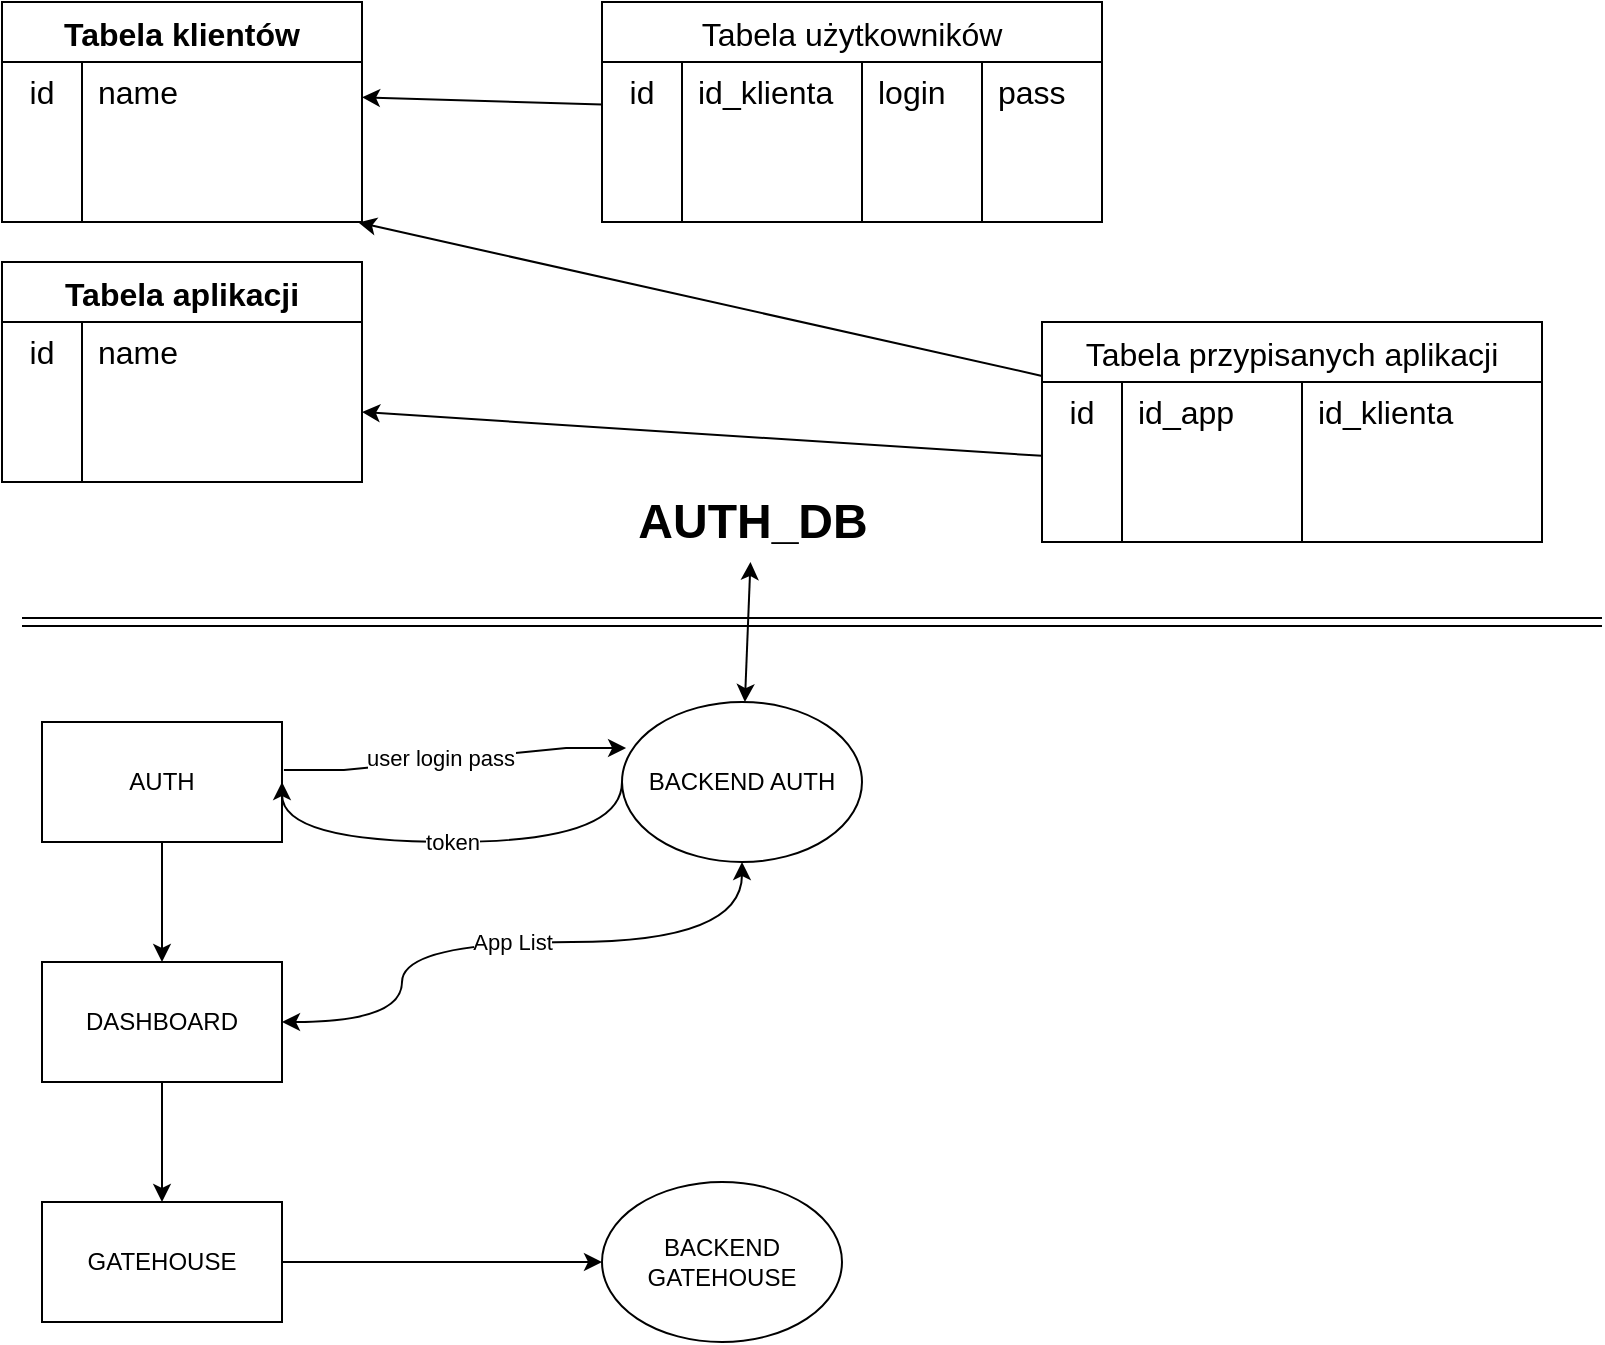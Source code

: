 <mxfile version="21.1.0" type="github">
  <diagram name="Page-1" id="qugs_PAlrlFq8GoBZHkX">
    <mxGraphModel dx="1434" dy="822" grid="1" gridSize="10" guides="1" tooltips="1" connect="1" arrows="1" fold="1" page="1" pageScale="1" pageWidth="850" pageHeight="1100" math="0" shadow="0">
      <root>
        <mxCell id="0" />
        <mxCell id="1" parent="0" />
        <mxCell id="n9DTRBqBsJCt2WNCa0rp-14" value="Tabela klientów" style="shape=table;startSize=30;container=1;collapsible=0;childLayout=tableLayout;fixedRows=1;rowLines=0;fontStyle=1;strokeColor=default;fontSize=16;" vertex="1" parent="1">
          <mxGeometry x="10" y="10" width="180" height="110" as="geometry" />
        </mxCell>
        <mxCell id="n9DTRBqBsJCt2WNCa0rp-15" value="" style="shape=tableRow;horizontal=0;startSize=0;swimlaneHead=0;swimlaneBody=0;top=0;left=0;bottom=0;right=0;collapsible=0;dropTarget=0;fillColor=none;points=[[0,0.5],[1,0.5]];portConstraint=eastwest;strokeColor=inherit;fontSize=16;" vertex="1" parent="n9DTRBqBsJCt2WNCa0rp-14">
          <mxGeometry y="30" width="180" height="30" as="geometry" />
        </mxCell>
        <mxCell id="n9DTRBqBsJCt2WNCa0rp-16" value="id" style="shape=partialRectangle;html=1;whiteSpace=wrap;connectable=0;fillColor=none;top=0;left=0;bottom=0;right=0;overflow=hidden;pointerEvents=1;strokeColor=inherit;fontSize=16;" vertex="1" parent="n9DTRBqBsJCt2WNCa0rp-15">
          <mxGeometry width="40" height="30" as="geometry">
            <mxRectangle width="40" height="30" as="alternateBounds" />
          </mxGeometry>
        </mxCell>
        <mxCell id="n9DTRBqBsJCt2WNCa0rp-17" value="name" style="shape=partialRectangle;html=1;whiteSpace=wrap;connectable=0;fillColor=none;top=0;left=0;bottom=0;right=0;align=left;spacingLeft=6;overflow=hidden;strokeColor=inherit;fontSize=16;" vertex="1" parent="n9DTRBqBsJCt2WNCa0rp-15">
          <mxGeometry x="40" width="140" height="30" as="geometry">
            <mxRectangle width="140" height="30" as="alternateBounds" />
          </mxGeometry>
        </mxCell>
        <mxCell id="n9DTRBqBsJCt2WNCa0rp-18" value="" style="shape=tableRow;horizontal=0;startSize=0;swimlaneHead=0;swimlaneBody=0;top=0;left=0;bottom=0;right=0;collapsible=0;dropTarget=0;fillColor=none;points=[[0,0.5],[1,0.5]];portConstraint=eastwest;strokeColor=inherit;fontSize=16;" vertex="1" parent="n9DTRBqBsJCt2WNCa0rp-14">
          <mxGeometry y="60" width="180" height="30" as="geometry" />
        </mxCell>
        <mxCell id="n9DTRBqBsJCt2WNCa0rp-19" value="" style="shape=partialRectangle;html=1;whiteSpace=wrap;connectable=0;fillColor=none;top=0;left=0;bottom=0;right=0;overflow=hidden;strokeColor=inherit;fontSize=16;" vertex="1" parent="n9DTRBqBsJCt2WNCa0rp-18">
          <mxGeometry width="40" height="30" as="geometry">
            <mxRectangle width="40" height="30" as="alternateBounds" />
          </mxGeometry>
        </mxCell>
        <mxCell id="n9DTRBqBsJCt2WNCa0rp-20" value="" style="shape=partialRectangle;html=1;whiteSpace=wrap;connectable=0;fillColor=none;top=0;left=0;bottom=0;right=0;align=left;spacingLeft=6;overflow=hidden;strokeColor=inherit;fontSize=16;" vertex="1" parent="n9DTRBqBsJCt2WNCa0rp-18">
          <mxGeometry x="40" width="140" height="30" as="geometry">
            <mxRectangle width="140" height="30" as="alternateBounds" />
          </mxGeometry>
        </mxCell>
        <mxCell id="n9DTRBqBsJCt2WNCa0rp-21" value="" style="shape=tableRow;horizontal=0;startSize=0;swimlaneHead=0;swimlaneBody=0;top=0;left=0;bottom=0;right=0;collapsible=0;dropTarget=0;fillColor=none;points=[[0,0.5],[1,0.5]];portConstraint=eastwest;strokeColor=inherit;fontSize=16;" vertex="1" parent="n9DTRBqBsJCt2WNCa0rp-14">
          <mxGeometry y="90" width="180" height="20" as="geometry" />
        </mxCell>
        <mxCell id="n9DTRBqBsJCt2WNCa0rp-22" value="" style="shape=partialRectangle;html=1;whiteSpace=wrap;connectable=0;fillColor=none;top=0;left=0;bottom=0;right=0;overflow=hidden;strokeColor=inherit;fontSize=16;" vertex="1" parent="n9DTRBqBsJCt2WNCa0rp-21">
          <mxGeometry width="40" height="20" as="geometry">
            <mxRectangle width="40" height="20" as="alternateBounds" />
          </mxGeometry>
        </mxCell>
        <mxCell id="n9DTRBqBsJCt2WNCa0rp-23" value="" style="shape=partialRectangle;html=1;whiteSpace=wrap;connectable=0;fillColor=none;top=0;left=0;bottom=0;right=0;align=left;spacingLeft=6;overflow=hidden;strokeColor=inherit;fontSize=16;" vertex="1" parent="n9DTRBqBsJCt2WNCa0rp-21">
          <mxGeometry x="40" width="140" height="20" as="geometry">
            <mxRectangle width="140" height="20" as="alternateBounds" />
          </mxGeometry>
        </mxCell>
        <mxCell id="n9DTRBqBsJCt2WNCa0rp-57" style="edgeStyle=none;rounded=0;orthogonalLoop=1;jettySize=auto;html=1;" edge="1" parent="1" source="n9DTRBqBsJCt2WNCa0rp-37" target="n9DTRBqBsJCt2WNCa0rp-15">
          <mxGeometry relative="1" as="geometry" />
        </mxCell>
        <mxCell id="n9DTRBqBsJCt2WNCa0rp-37" value="Tabela użytkowników" style="shape=table;startSize=30;container=1;collapsible=0;childLayout=tableLayout;fixedRows=1;rowLines=0;fontStyle=0;strokeColor=default;fontSize=16;" vertex="1" parent="1">
          <mxGeometry x="310" y="10" width="250" height="110" as="geometry" />
        </mxCell>
        <mxCell id="n9DTRBqBsJCt2WNCa0rp-38" value="" style="shape=tableRow;horizontal=0;startSize=0;swimlaneHead=0;swimlaneBody=0;top=0;left=0;bottom=0;right=0;collapsible=0;dropTarget=0;fillColor=none;points=[[0,0.5],[1,0.5]];portConstraint=eastwest;strokeColor=inherit;fontSize=16;" vertex="1" parent="n9DTRBqBsJCt2WNCa0rp-37">
          <mxGeometry y="30" width="250" height="30" as="geometry" />
        </mxCell>
        <mxCell id="n9DTRBqBsJCt2WNCa0rp-39" value="id" style="shape=partialRectangle;html=1;whiteSpace=wrap;connectable=0;fillColor=none;top=0;left=0;bottom=0;right=0;overflow=hidden;pointerEvents=1;strokeColor=inherit;fontSize=16;" vertex="1" parent="n9DTRBqBsJCt2WNCa0rp-38">
          <mxGeometry width="40" height="30" as="geometry">
            <mxRectangle width="40" height="30" as="alternateBounds" />
          </mxGeometry>
        </mxCell>
        <mxCell id="n9DTRBqBsJCt2WNCa0rp-47" value="id_klienta" style="shape=partialRectangle;html=1;whiteSpace=wrap;connectable=0;fillColor=none;top=0;left=0;bottom=0;right=0;align=left;spacingLeft=6;overflow=hidden;strokeColor=inherit;fontSize=16;" vertex="1" parent="n9DTRBqBsJCt2WNCa0rp-38">
          <mxGeometry x="40" width="90" height="30" as="geometry">
            <mxRectangle width="90" height="30" as="alternateBounds" />
          </mxGeometry>
        </mxCell>
        <mxCell id="n9DTRBqBsJCt2WNCa0rp-40" value="login" style="shape=partialRectangle;html=1;whiteSpace=wrap;connectable=0;fillColor=none;top=0;left=0;bottom=0;right=0;align=left;spacingLeft=6;overflow=hidden;strokeColor=inherit;fontSize=16;" vertex="1" parent="n9DTRBqBsJCt2WNCa0rp-38">
          <mxGeometry x="130" width="60" height="30" as="geometry">
            <mxRectangle width="60" height="30" as="alternateBounds" />
          </mxGeometry>
        </mxCell>
        <mxCell id="n9DTRBqBsJCt2WNCa0rp-50" value="pass" style="shape=partialRectangle;html=1;whiteSpace=wrap;connectable=0;fillColor=none;top=0;left=0;bottom=0;right=0;align=left;spacingLeft=6;overflow=hidden;strokeColor=inherit;fontSize=16;" vertex="1" parent="n9DTRBqBsJCt2WNCa0rp-38">
          <mxGeometry x="190" width="60" height="30" as="geometry">
            <mxRectangle width="60" height="30" as="alternateBounds" />
          </mxGeometry>
        </mxCell>
        <mxCell id="n9DTRBqBsJCt2WNCa0rp-41" value="" style="shape=tableRow;horizontal=0;startSize=0;swimlaneHead=0;swimlaneBody=0;top=0;left=0;bottom=0;right=0;collapsible=0;dropTarget=0;fillColor=none;points=[[0,0.5],[1,0.5]];portConstraint=eastwest;strokeColor=inherit;fontSize=16;" vertex="1" parent="n9DTRBqBsJCt2WNCa0rp-37">
          <mxGeometry y="60" width="250" height="30" as="geometry" />
        </mxCell>
        <mxCell id="n9DTRBqBsJCt2WNCa0rp-42" value="" style="shape=partialRectangle;html=1;whiteSpace=wrap;connectable=0;fillColor=none;top=0;left=0;bottom=0;right=0;overflow=hidden;strokeColor=inherit;fontSize=16;" vertex="1" parent="n9DTRBqBsJCt2WNCa0rp-41">
          <mxGeometry width="40" height="30" as="geometry">
            <mxRectangle width="40" height="30" as="alternateBounds" />
          </mxGeometry>
        </mxCell>
        <mxCell id="n9DTRBqBsJCt2WNCa0rp-48" style="shape=partialRectangle;html=1;whiteSpace=wrap;connectable=0;fillColor=none;top=0;left=0;bottom=0;right=0;align=left;spacingLeft=6;overflow=hidden;strokeColor=inherit;fontSize=16;" vertex="1" parent="n9DTRBqBsJCt2WNCa0rp-41">
          <mxGeometry x="40" width="90" height="30" as="geometry">
            <mxRectangle width="90" height="30" as="alternateBounds" />
          </mxGeometry>
        </mxCell>
        <mxCell id="n9DTRBqBsJCt2WNCa0rp-43" value="" style="shape=partialRectangle;html=1;whiteSpace=wrap;connectable=0;fillColor=none;top=0;left=0;bottom=0;right=0;align=left;spacingLeft=6;overflow=hidden;strokeColor=inherit;fontSize=16;" vertex="1" parent="n9DTRBqBsJCt2WNCa0rp-41">
          <mxGeometry x="130" width="60" height="30" as="geometry">
            <mxRectangle width="60" height="30" as="alternateBounds" />
          </mxGeometry>
        </mxCell>
        <mxCell id="n9DTRBqBsJCt2WNCa0rp-51" style="shape=partialRectangle;html=1;whiteSpace=wrap;connectable=0;fillColor=none;top=0;left=0;bottom=0;right=0;align=left;spacingLeft=6;overflow=hidden;strokeColor=inherit;fontSize=16;" vertex="1" parent="n9DTRBqBsJCt2WNCa0rp-41">
          <mxGeometry x="190" width="60" height="30" as="geometry">
            <mxRectangle width="60" height="30" as="alternateBounds" />
          </mxGeometry>
        </mxCell>
        <mxCell id="n9DTRBqBsJCt2WNCa0rp-44" value="" style="shape=tableRow;horizontal=0;startSize=0;swimlaneHead=0;swimlaneBody=0;top=0;left=0;bottom=0;right=0;collapsible=0;dropTarget=0;fillColor=none;points=[[0,0.5],[1,0.5]];portConstraint=eastwest;strokeColor=inherit;fontSize=16;" vertex="1" parent="n9DTRBqBsJCt2WNCa0rp-37">
          <mxGeometry y="90" width="250" height="20" as="geometry" />
        </mxCell>
        <mxCell id="n9DTRBqBsJCt2WNCa0rp-45" value="" style="shape=partialRectangle;html=1;whiteSpace=wrap;connectable=0;fillColor=none;top=0;left=0;bottom=0;right=0;overflow=hidden;strokeColor=inherit;fontSize=16;" vertex="1" parent="n9DTRBqBsJCt2WNCa0rp-44">
          <mxGeometry width="40" height="20" as="geometry">
            <mxRectangle width="40" height="20" as="alternateBounds" />
          </mxGeometry>
        </mxCell>
        <mxCell id="n9DTRBqBsJCt2WNCa0rp-49" style="shape=partialRectangle;html=1;whiteSpace=wrap;connectable=0;fillColor=none;top=0;left=0;bottom=0;right=0;align=left;spacingLeft=6;overflow=hidden;strokeColor=inherit;fontSize=16;" vertex="1" parent="n9DTRBqBsJCt2WNCa0rp-44">
          <mxGeometry x="40" width="90" height="20" as="geometry">
            <mxRectangle width="90" height="20" as="alternateBounds" />
          </mxGeometry>
        </mxCell>
        <mxCell id="n9DTRBqBsJCt2WNCa0rp-46" value="" style="shape=partialRectangle;html=1;whiteSpace=wrap;connectable=0;fillColor=none;top=0;left=0;bottom=0;right=0;align=left;spacingLeft=6;overflow=hidden;strokeColor=inherit;fontSize=16;" vertex="1" parent="n9DTRBqBsJCt2WNCa0rp-44">
          <mxGeometry x="130" width="60" height="20" as="geometry">
            <mxRectangle width="60" height="20" as="alternateBounds" />
          </mxGeometry>
        </mxCell>
        <mxCell id="n9DTRBqBsJCt2WNCa0rp-52" style="shape=partialRectangle;html=1;whiteSpace=wrap;connectable=0;fillColor=none;top=0;left=0;bottom=0;right=0;align=left;spacingLeft=6;overflow=hidden;strokeColor=inherit;fontSize=16;" vertex="1" parent="n9DTRBqBsJCt2WNCa0rp-44">
          <mxGeometry x="190" width="60" height="20" as="geometry">
            <mxRectangle width="60" height="20" as="alternateBounds" />
          </mxGeometry>
        </mxCell>
        <mxCell id="n9DTRBqBsJCt2WNCa0rp-58" value="Tabela aplikacji" style="shape=table;startSize=30;container=1;collapsible=0;childLayout=tableLayout;fixedRows=1;rowLines=0;fontStyle=1;strokeColor=default;fontSize=16;" vertex="1" parent="1">
          <mxGeometry x="10" y="140" width="180" height="110" as="geometry" />
        </mxCell>
        <mxCell id="n9DTRBqBsJCt2WNCa0rp-59" value="" style="shape=tableRow;horizontal=0;startSize=0;swimlaneHead=0;swimlaneBody=0;top=0;left=0;bottom=0;right=0;collapsible=0;dropTarget=0;fillColor=none;points=[[0,0.5],[1,0.5]];portConstraint=eastwest;strokeColor=inherit;fontSize=16;" vertex="1" parent="n9DTRBqBsJCt2WNCa0rp-58">
          <mxGeometry y="30" width="180" height="30" as="geometry" />
        </mxCell>
        <mxCell id="n9DTRBqBsJCt2WNCa0rp-60" value="id" style="shape=partialRectangle;html=1;whiteSpace=wrap;connectable=0;fillColor=none;top=0;left=0;bottom=0;right=0;overflow=hidden;pointerEvents=1;strokeColor=inherit;fontSize=16;" vertex="1" parent="n9DTRBqBsJCt2WNCa0rp-59">
          <mxGeometry width="40" height="30" as="geometry">
            <mxRectangle width="40" height="30" as="alternateBounds" />
          </mxGeometry>
        </mxCell>
        <mxCell id="n9DTRBqBsJCt2WNCa0rp-61" value="name" style="shape=partialRectangle;html=1;whiteSpace=wrap;connectable=0;fillColor=none;top=0;left=0;bottom=0;right=0;align=left;spacingLeft=6;overflow=hidden;strokeColor=inherit;fontSize=16;" vertex="1" parent="n9DTRBqBsJCt2WNCa0rp-59">
          <mxGeometry x="40" width="140" height="30" as="geometry">
            <mxRectangle width="140" height="30" as="alternateBounds" />
          </mxGeometry>
        </mxCell>
        <mxCell id="n9DTRBqBsJCt2WNCa0rp-62" value="" style="shape=tableRow;horizontal=0;startSize=0;swimlaneHead=0;swimlaneBody=0;top=0;left=0;bottom=0;right=0;collapsible=0;dropTarget=0;fillColor=none;points=[[0,0.5],[1,0.5]];portConstraint=eastwest;strokeColor=inherit;fontSize=16;" vertex="1" parent="n9DTRBqBsJCt2WNCa0rp-58">
          <mxGeometry y="60" width="180" height="30" as="geometry" />
        </mxCell>
        <mxCell id="n9DTRBqBsJCt2WNCa0rp-63" value="" style="shape=partialRectangle;html=1;whiteSpace=wrap;connectable=0;fillColor=none;top=0;left=0;bottom=0;right=0;overflow=hidden;strokeColor=inherit;fontSize=16;" vertex="1" parent="n9DTRBqBsJCt2WNCa0rp-62">
          <mxGeometry width="40" height="30" as="geometry">
            <mxRectangle width="40" height="30" as="alternateBounds" />
          </mxGeometry>
        </mxCell>
        <mxCell id="n9DTRBqBsJCt2WNCa0rp-64" value="" style="shape=partialRectangle;html=1;whiteSpace=wrap;connectable=0;fillColor=none;top=0;left=0;bottom=0;right=0;align=left;spacingLeft=6;overflow=hidden;strokeColor=inherit;fontSize=16;" vertex="1" parent="n9DTRBqBsJCt2WNCa0rp-62">
          <mxGeometry x="40" width="140" height="30" as="geometry">
            <mxRectangle width="140" height="30" as="alternateBounds" />
          </mxGeometry>
        </mxCell>
        <mxCell id="n9DTRBqBsJCt2WNCa0rp-65" value="" style="shape=tableRow;horizontal=0;startSize=0;swimlaneHead=0;swimlaneBody=0;top=0;left=0;bottom=0;right=0;collapsible=0;dropTarget=0;fillColor=none;points=[[0,0.5],[1,0.5]];portConstraint=eastwest;strokeColor=inherit;fontSize=16;" vertex="1" parent="n9DTRBqBsJCt2WNCa0rp-58">
          <mxGeometry y="90" width="180" height="20" as="geometry" />
        </mxCell>
        <mxCell id="n9DTRBqBsJCt2WNCa0rp-66" value="" style="shape=partialRectangle;html=1;whiteSpace=wrap;connectable=0;fillColor=none;top=0;left=0;bottom=0;right=0;overflow=hidden;strokeColor=inherit;fontSize=16;" vertex="1" parent="n9DTRBqBsJCt2WNCa0rp-65">
          <mxGeometry width="40" height="20" as="geometry">
            <mxRectangle width="40" height="20" as="alternateBounds" />
          </mxGeometry>
        </mxCell>
        <mxCell id="n9DTRBqBsJCt2WNCa0rp-67" value="" style="shape=partialRectangle;html=1;whiteSpace=wrap;connectable=0;fillColor=none;top=0;left=0;bottom=0;right=0;align=left;spacingLeft=6;overflow=hidden;strokeColor=inherit;fontSize=16;" vertex="1" parent="n9DTRBqBsJCt2WNCa0rp-65">
          <mxGeometry x="40" width="140" height="20" as="geometry">
            <mxRectangle width="140" height="20" as="alternateBounds" />
          </mxGeometry>
        </mxCell>
        <mxCell id="n9DTRBqBsJCt2WNCa0rp-94" style="edgeStyle=none;rounded=0;orthogonalLoop=1;jettySize=auto;html=1;entryX=0.99;entryY=1.014;entryDx=0;entryDy=0;entryPerimeter=0;" edge="1" parent="1" source="n9DTRBqBsJCt2WNCa0rp-77" target="n9DTRBqBsJCt2WNCa0rp-21">
          <mxGeometry relative="1" as="geometry" />
        </mxCell>
        <mxCell id="n9DTRBqBsJCt2WNCa0rp-77" value="Tabela przypisanych aplikacji" style="shape=table;startSize=30;container=1;collapsible=0;childLayout=tableLayout;fixedRows=1;rowLines=0;fontStyle=0;strokeColor=default;fontSize=16;" vertex="1" parent="1">
          <mxGeometry x="530" y="170" width="250.0" height="110" as="geometry" />
        </mxCell>
        <mxCell id="n9DTRBqBsJCt2WNCa0rp-78" value="" style="shape=tableRow;horizontal=0;startSize=0;swimlaneHead=0;swimlaneBody=0;top=0;left=0;bottom=0;right=0;collapsible=0;dropTarget=0;fillColor=none;points=[[0,0.5],[1,0.5]];portConstraint=eastwest;strokeColor=inherit;fontSize=16;" vertex="1" parent="n9DTRBqBsJCt2WNCa0rp-77">
          <mxGeometry y="30" width="250.0" height="30" as="geometry" />
        </mxCell>
        <mxCell id="n9DTRBqBsJCt2WNCa0rp-79" value="id" style="shape=partialRectangle;html=1;whiteSpace=wrap;connectable=0;fillColor=none;top=0;left=0;bottom=0;right=0;overflow=hidden;pointerEvents=1;strokeColor=inherit;fontSize=16;" vertex="1" parent="n9DTRBqBsJCt2WNCa0rp-78">
          <mxGeometry width="40" height="30" as="geometry">
            <mxRectangle width="40" height="30" as="alternateBounds" />
          </mxGeometry>
        </mxCell>
        <mxCell id="n9DTRBqBsJCt2WNCa0rp-80" value="id_app" style="shape=partialRectangle;html=1;whiteSpace=wrap;connectable=0;fillColor=none;top=0;left=0;bottom=0;right=0;align=left;spacingLeft=6;overflow=hidden;strokeColor=inherit;fontSize=16;" vertex="1" parent="n9DTRBqBsJCt2WNCa0rp-78">
          <mxGeometry x="40" width="90" height="30" as="geometry">
            <mxRectangle width="90" height="30" as="alternateBounds" />
          </mxGeometry>
        </mxCell>
        <mxCell id="n9DTRBqBsJCt2WNCa0rp-81" value="id_klienta" style="shape=partialRectangle;html=1;whiteSpace=wrap;connectable=0;fillColor=none;top=0;left=0;bottom=0;right=0;align=left;spacingLeft=6;overflow=hidden;strokeColor=inherit;fontSize=16;" vertex="1" parent="n9DTRBqBsJCt2WNCa0rp-78">
          <mxGeometry x="130" width="120" height="30" as="geometry">
            <mxRectangle width="120" height="30" as="alternateBounds" />
          </mxGeometry>
        </mxCell>
        <mxCell id="n9DTRBqBsJCt2WNCa0rp-83" value="" style="shape=tableRow;horizontal=0;startSize=0;swimlaneHead=0;swimlaneBody=0;top=0;left=0;bottom=0;right=0;collapsible=0;dropTarget=0;fillColor=none;points=[[0,0.5],[1,0.5]];portConstraint=eastwest;strokeColor=inherit;fontSize=16;" vertex="1" parent="n9DTRBqBsJCt2WNCa0rp-77">
          <mxGeometry y="60" width="250.0" height="30" as="geometry" />
        </mxCell>
        <mxCell id="n9DTRBqBsJCt2WNCa0rp-84" value="" style="shape=partialRectangle;html=1;whiteSpace=wrap;connectable=0;fillColor=none;top=0;left=0;bottom=0;right=0;overflow=hidden;strokeColor=inherit;fontSize=16;" vertex="1" parent="n9DTRBqBsJCt2WNCa0rp-83">
          <mxGeometry width="40" height="30" as="geometry">
            <mxRectangle width="40" height="30" as="alternateBounds" />
          </mxGeometry>
        </mxCell>
        <mxCell id="n9DTRBqBsJCt2WNCa0rp-85" style="shape=partialRectangle;html=1;whiteSpace=wrap;connectable=0;fillColor=none;top=0;left=0;bottom=0;right=0;align=left;spacingLeft=6;overflow=hidden;strokeColor=inherit;fontSize=16;" vertex="1" parent="n9DTRBqBsJCt2WNCa0rp-83">
          <mxGeometry x="40" width="90" height="30" as="geometry">
            <mxRectangle width="90" height="30" as="alternateBounds" />
          </mxGeometry>
        </mxCell>
        <mxCell id="n9DTRBqBsJCt2WNCa0rp-86" value="" style="shape=partialRectangle;html=1;whiteSpace=wrap;connectable=0;fillColor=none;top=0;left=0;bottom=0;right=0;align=left;spacingLeft=6;overflow=hidden;strokeColor=inherit;fontSize=16;" vertex="1" parent="n9DTRBqBsJCt2WNCa0rp-83">
          <mxGeometry x="130" width="120" height="30" as="geometry">
            <mxRectangle width="120" height="30" as="alternateBounds" />
          </mxGeometry>
        </mxCell>
        <mxCell id="n9DTRBqBsJCt2WNCa0rp-88" value="" style="shape=tableRow;horizontal=0;startSize=0;swimlaneHead=0;swimlaneBody=0;top=0;left=0;bottom=0;right=0;collapsible=0;dropTarget=0;fillColor=none;points=[[0,0.5],[1,0.5]];portConstraint=eastwest;strokeColor=inherit;fontSize=16;" vertex="1" parent="n9DTRBqBsJCt2WNCa0rp-77">
          <mxGeometry y="90" width="250.0" height="20" as="geometry" />
        </mxCell>
        <mxCell id="n9DTRBqBsJCt2WNCa0rp-89" value="" style="shape=partialRectangle;html=1;whiteSpace=wrap;connectable=0;fillColor=none;top=0;left=0;bottom=0;right=0;overflow=hidden;strokeColor=inherit;fontSize=16;" vertex="1" parent="n9DTRBqBsJCt2WNCa0rp-88">
          <mxGeometry width="40" height="20" as="geometry">
            <mxRectangle width="40" height="20" as="alternateBounds" />
          </mxGeometry>
        </mxCell>
        <mxCell id="n9DTRBqBsJCt2WNCa0rp-90" style="shape=partialRectangle;html=1;whiteSpace=wrap;connectable=0;fillColor=none;top=0;left=0;bottom=0;right=0;align=left;spacingLeft=6;overflow=hidden;strokeColor=inherit;fontSize=16;" vertex="1" parent="n9DTRBqBsJCt2WNCa0rp-88">
          <mxGeometry x="40" width="90" height="20" as="geometry">
            <mxRectangle width="90" height="20" as="alternateBounds" />
          </mxGeometry>
        </mxCell>
        <mxCell id="n9DTRBqBsJCt2WNCa0rp-91" value="" style="shape=partialRectangle;html=1;whiteSpace=wrap;connectable=0;fillColor=none;top=0;left=0;bottom=0;right=0;align=left;spacingLeft=6;overflow=hidden;strokeColor=inherit;fontSize=16;" vertex="1" parent="n9DTRBqBsJCt2WNCa0rp-88">
          <mxGeometry x="130" width="120" height="20" as="geometry">
            <mxRectangle width="120" height="20" as="alternateBounds" />
          </mxGeometry>
        </mxCell>
        <mxCell id="n9DTRBqBsJCt2WNCa0rp-93" style="edgeStyle=none;rounded=0;orthogonalLoop=1;jettySize=auto;html=1;entryX=1;entryY=0.5;entryDx=0;entryDy=0;" edge="1" parent="1" source="n9DTRBqBsJCt2WNCa0rp-83" target="n9DTRBqBsJCt2WNCa0rp-62">
          <mxGeometry relative="1" as="geometry" />
        </mxCell>
        <mxCell id="n9DTRBqBsJCt2WNCa0rp-95" value="AUTH_DB" style="text;strokeColor=none;fillColor=none;html=1;fontSize=24;fontStyle=1;verticalAlign=middle;align=center;" vertex="1" parent="1">
          <mxGeometry x="310" y="250" width="150" height="40" as="geometry" />
        </mxCell>
        <mxCell id="n9DTRBqBsJCt2WNCa0rp-102" style="edgeStyle=entityRelationEdgeStyle;rounded=0;orthogonalLoop=1;jettySize=auto;html=1;entryX=0.017;entryY=0.288;entryDx=0;entryDy=0;entryPerimeter=0;exitX=1.008;exitY=0.401;exitDx=0;exitDy=0;exitPerimeter=0;startArrow=none;startFill=0;" edge="1" parent="1" source="n9DTRBqBsJCt2WNCa0rp-97" target="n9DTRBqBsJCt2WNCa0rp-99">
          <mxGeometry relative="1" as="geometry" />
        </mxCell>
        <mxCell id="n9DTRBqBsJCt2WNCa0rp-103" value="user login pass" style="edgeLabel;html=1;align=center;verticalAlign=middle;resizable=0;points=[];" vertex="1" connectable="0" parent="n9DTRBqBsJCt2WNCa0rp-102">
          <mxGeometry x="-0.083" y="2" relative="1" as="geometry">
            <mxPoint as="offset" />
          </mxGeometry>
        </mxCell>
        <mxCell id="n9DTRBqBsJCt2WNCa0rp-106" style="edgeStyle=none;rounded=0;orthogonalLoop=1;jettySize=auto;html=1;entryX=0.5;entryY=0;entryDx=0;entryDy=0;" edge="1" parent="1" source="n9DTRBqBsJCt2WNCa0rp-97" target="n9DTRBqBsJCt2WNCa0rp-105">
          <mxGeometry relative="1" as="geometry" />
        </mxCell>
        <mxCell id="n9DTRBqBsJCt2WNCa0rp-97" value="AUTH" style="rounded=0;whiteSpace=wrap;html=1;" vertex="1" parent="1">
          <mxGeometry x="30" y="370" width="120" height="60" as="geometry" />
        </mxCell>
        <mxCell id="n9DTRBqBsJCt2WNCa0rp-101" style="edgeStyle=none;rounded=0;orthogonalLoop=1;jettySize=auto;html=1;startArrow=classic;startFill=1;" edge="1" parent="1" source="n9DTRBqBsJCt2WNCa0rp-99" target="n9DTRBqBsJCt2WNCa0rp-95">
          <mxGeometry relative="1" as="geometry" />
        </mxCell>
        <mxCell id="n9DTRBqBsJCt2WNCa0rp-104" value="token" style="edgeStyle=orthogonalEdgeStyle;rounded=0;orthogonalLoop=1;jettySize=auto;html=1;entryX=1;entryY=0.5;entryDx=0;entryDy=0;strokeColor=default;curved=1;exitX=0;exitY=0.5;exitDx=0;exitDy=0;startArrow=none;startFill=0;" edge="1" parent="1" source="n9DTRBqBsJCt2WNCa0rp-99" target="n9DTRBqBsJCt2WNCa0rp-97">
          <mxGeometry relative="1" as="geometry">
            <Array as="points">
              <mxPoint x="320" y="430" />
              <mxPoint x="150" y="430" />
            </Array>
          </mxGeometry>
        </mxCell>
        <mxCell id="n9DTRBqBsJCt2WNCa0rp-99" value="BACKEND AUTH" style="ellipse;whiteSpace=wrap;html=1;" vertex="1" parent="1">
          <mxGeometry x="320" y="360" width="120" height="80" as="geometry" />
        </mxCell>
        <mxCell id="n9DTRBqBsJCt2WNCa0rp-107" value="App List" style="rounded=0;orthogonalLoop=1;jettySize=auto;html=1;strokeColor=default;edgeStyle=orthogonalEdgeStyle;curved=1;startArrow=classic;startFill=1;exitX=1;exitY=0.5;exitDx=0;exitDy=0;" edge="1" parent="1" source="n9DTRBqBsJCt2WNCa0rp-105" target="n9DTRBqBsJCt2WNCa0rp-99">
          <mxGeometry relative="1" as="geometry">
            <Array as="points">
              <mxPoint x="210" y="520" />
              <mxPoint x="210" y="480" />
              <mxPoint x="380" y="480" />
            </Array>
          </mxGeometry>
        </mxCell>
        <mxCell id="n9DTRBqBsJCt2WNCa0rp-110" style="edgeStyle=none;rounded=0;orthogonalLoop=1;jettySize=auto;html=1;entryX=0.5;entryY=0;entryDx=0;entryDy=0;" edge="1" parent="1" source="n9DTRBqBsJCt2WNCa0rp-105" target="n9DTRBqBsJCt2WNCa0rp-109">
          <mxGeometry relative="1" as="geometry" />
        </mxCell>
        <mxCell id="n9DTRBqBsJCt2WNCa0rp-105" value="DASHBOARD" style="rounded=0;whiteSpace=wrap;html=1;" vertex="1" parent="1">
          <mxGeometry x="30" y="490" width="120" height="60" as="geometry" />
        </mxCell>
        <mxCell id="n9DTRBqBsJCt2WNCa0rp-108" value="" style="shape=link;html=1;rounded=0;" edge="1" parent="1">
          <mxGeometry width="100" relative="1" as="geometry">
            <mxPoint x="20" y="320" as="sourcePoint" />
            <mxPoint x="810" y="320" as="targetPoint" />
          </mxGeometry>
        </mxCell>
        <mxCell id="n9DTRBqBsJCt2WNCa0rp-112" style="edgeStyle=none;rounded=0;orthogonalLoop=1;jettySize=auto;html=1;entryX=0;entryY=0.5;entryDx=0;entryDy=0;" edge="1" parent="1" source="n9DTRBqBsJCt2WNCa0rp-109" target="n9DTRBqBsJCt2WNCa0rp-111">
          <mxGeometry relative="1" as="geometry" />
        </mxCell>
        <mxCell id="n9DTRBqBsJCt2WNCa0rp-109" value="GATEHOUSE" style="rounded=0;whiteSpace=wrap;html=1;" vertex="1" parent="1">
          <mxGeometry x="30" y="610" width="120" height="60" as="geometry" />
        </mxCell>
        <mxCell id="n9DTRBqBsJCt2WNCa0rp-111" value="BACKEND GATEHOUSE" style="ellipse;whiteSpace=wrap;html=1;" vertex="1" parent="1">
          <mxGeometry x="310" y="600" width="120" height="80" as="geometry" />
        </mxCell>
      </root>
    </mxGraphModel>
  </diagram>
</mxfile>
